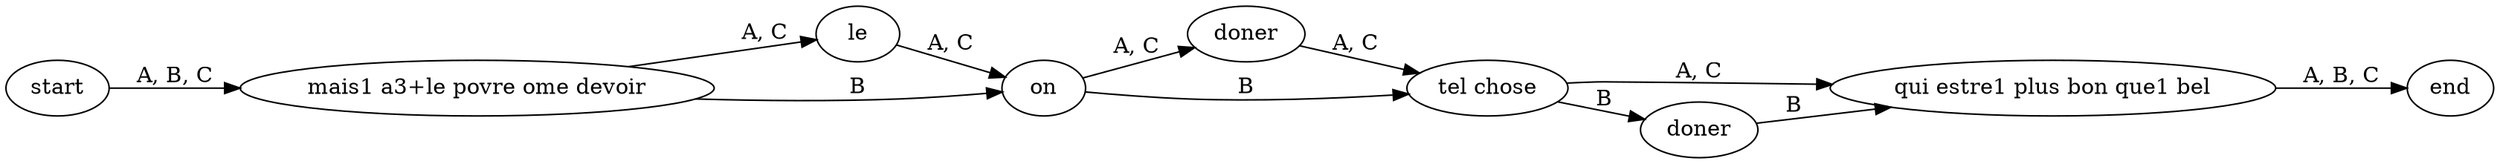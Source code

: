 digraph {
	graph [rankdir=LR]
	1 [label=start]
	2 [label=end]
	3 [label="mais1 a3+le povre ome devoir"]
	4 [label=le]
	5 [label=on]
	6 [label=doner]
	7 [label="tel chose"]
	8 [label="qui estre1 plus bon que1 bel"]
	9 [label=doner]
	1 -> 3 [label="A, B, C"]
	3 -> 4 [label="A, C"]
	3 -> 5 [label=B]
	4 -> 5 [label="A, C"]
	5 -> 6 [label="A, C"]
	5 -> 7 [label=B]
	6 -> 7 [label="A, C"]
	7 -> 8 [label="A, C"]
	7 -> 9 [label=B]
	8 -> 2 [label="A, B, C"]
	9 -> 8 [label=B]
	{
		graph [rank=same]
		1
	}
	{
		graph [rank=same]
		3
	}
	{
		graph [rank=same]
		4
	}
	{
		graph [rank=same]
		5
	}
	{
		graph [rank=same]
		6
	}
	{
		graph [rank=same]
		7
	}
	{
		graph [rank=same]
		9
	}
	{
		graph [rank=same]
		8
	}
	{
		graph [rank=same]
		2
	}
}
